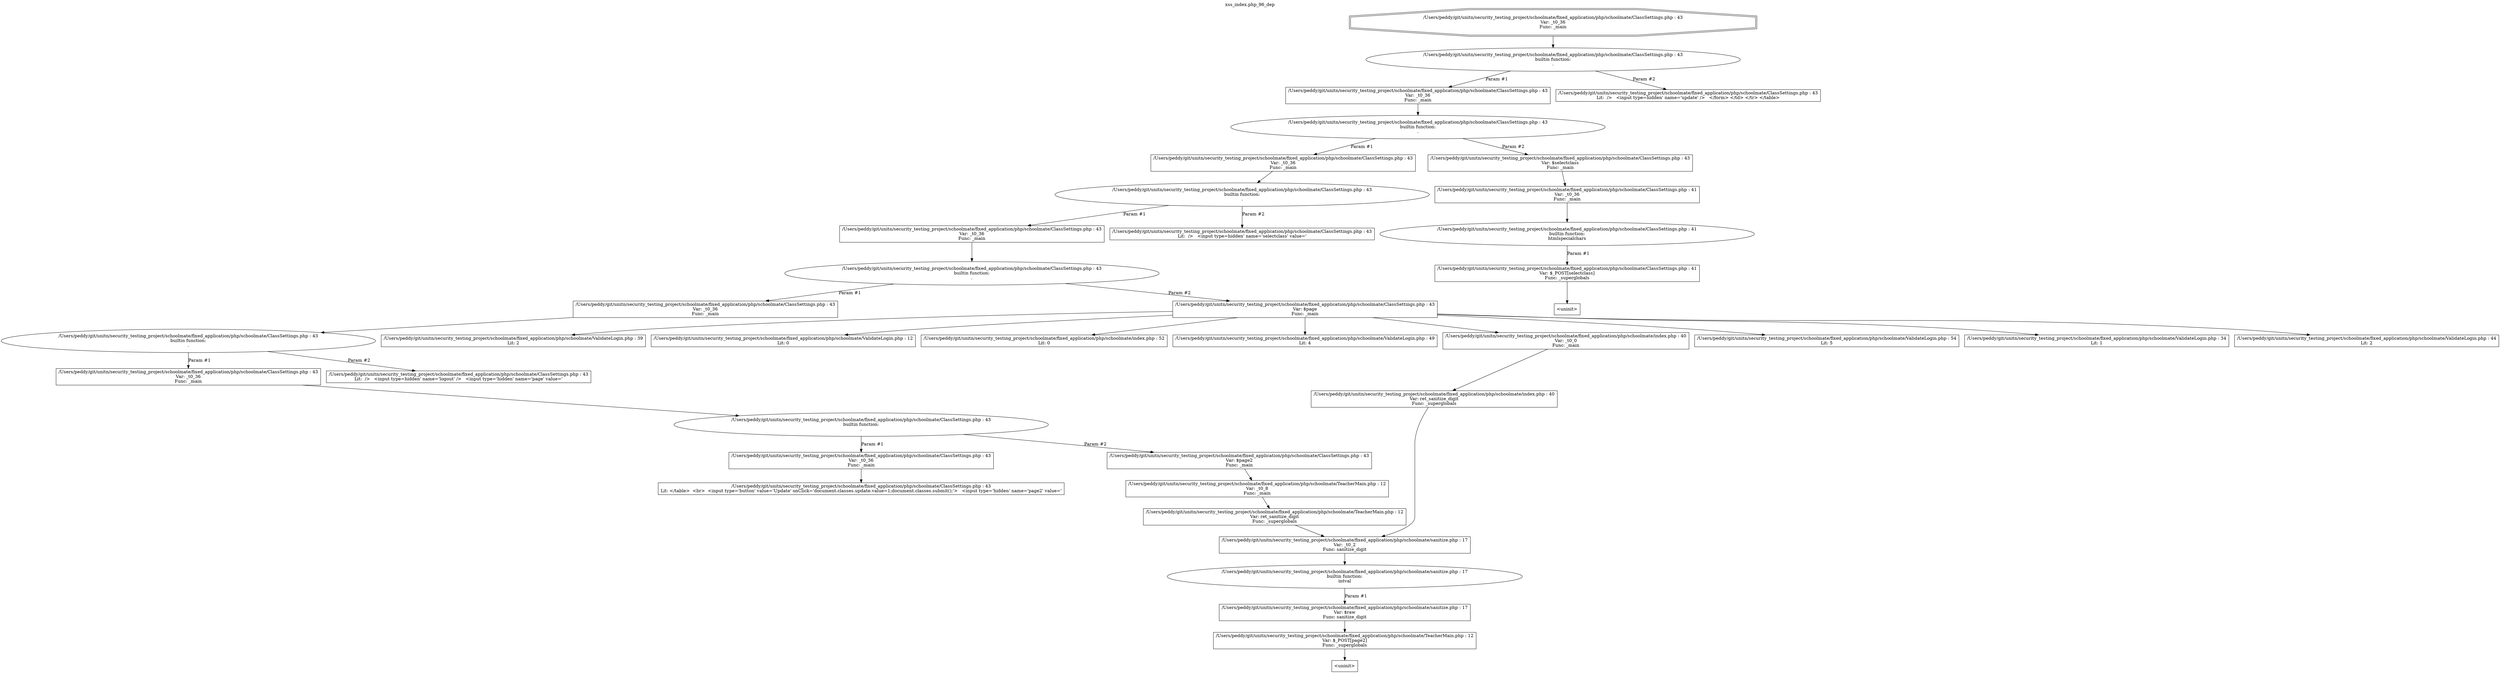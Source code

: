 digraph cfg {
  label="xss_index.php_96_dep";
  labelloc=t;
  n1 [shape=doubleoctagon, label="/Users/peddy/git/unitn/security_testing_project/schoolmate/fixed_application/php/schoolmate/ClassSettings.php : 43\nVar: _t0_36\nFunc: _main\n"];
  n2 [shape=ellipse, label="/Users/peddy/git/unitn/security_testing_project/schoolmate/fixed_application/php/schoolmate/ClassSettings.php : 43\nbuiltin function:\n.\n"];
  n3 [shape=box, label="/Users/peddy/git/unitn/security_testing_project/schoolmate/fixed_application/php/schoolmate/ClassSettings.php : 43\nVar: _t0_36\nFunc: _main\n"];
  n4 [shape=ellipse, label="/Users/peddy/git/unitn/security_testing_project/schoolmate/fixed_application/php/schoolmate/ClassSettings.php : 43\nbuiltin function:\n.\n"];
  n5 [shape=box, label="/Users/peddy/git/unitn/security_testing_project/schoolmate/fixed_application/php/schoolmate/ClassSettings.php : 43\nVar: _t0_36\nFunc: _main\n"];
  n6 [shape=ellipse, label="/Users/peddy/git/unitn/security_testing_project/schoolmate/fixed_application/php/schoolmate/ClassSettings.php : 43\nbuiltin function:\n.\n"];
  n7 [shape=box, label="/Users/peddy/git/unitn/security_testing_project/schoolmate/fixed_application/php/schoolmate/ClassSettings.php : 43\nVar: _t0_36\nFunc: _main\n"];
  n8 [shape=ellipse, label="/Users/peddy/git/unitn/security_testing_project/schoolmate/fixed_application/php/schoolmate/ClassSettings.php : 43\nbuiltin function:\n.\n"];
  n9 [shape=box, label="/Users/peddy/git/unitn/security_testing_project/schoolmate/fixed_application/php/schoolmate/ClassSettings.php : 43\nVar: _t0_36\nFunc: _main\n"];
  n10 [shape=ellipse, label="/Users/peddy/git/unitn/security_testing_project/schoolmate/fixed_application/php/schoolmate/ClassSettings.php : 43\nbuiltin function:\n.\n"];
  n11 [shape=box, label="/Users/peddy/git/unitn/security_testing_project/schoolmate/fixed_application/php/schoolmate/ClassSettings.php : 43\nVar: _t0_36\nFunc: _main\n"];
  n12 [shape=ellipse, label="/Users/peddy/git/unitn/security_testing_project/schoolmate/fixed_application/php/schoolmate/ClassSettings.php : 43\nbuiltin function:\n.\n"];
  n13 [shape=box, label="/Users/peddy/git/unitn/security_testing_project/schoolmate/fixed_application/php/schoolmate/ClassSettings.php : 43\nVar: _t0_36\nFunc: _main\n"];
  n14 [shape=box, label="/Users/peddy/git/unitn/security_testing_project/schoolmate/fixed_application/php/schoolmate/ClassSettings.php : 43\nLit: </table>  <br>  <input type='button' value='Update' onClick='document.classes.update.value=1;document.classes.submit();'>   <input type='hidden' name='page2' value='\n"];
  n15 [shape=box, label="/Users/peddy/git/unitn/security_testing_project/schoolmate/fixed_application/php/schoolmate/ClassSettings.php : 43\nVar: $page2\nFunc: _main\n"];
  n16 [shape=box, label="/Users/peddy/git/unitn/security_testing_project/schoolmate/fixed_application/php/schoolmate/TeacherMain.php : 12\nVar: _t0_8\nFunc: _main\n"];
  n17 [shape=box, label="/Users/peddy/git/unitn/security_testing_project/schoolmate/fixed_application/php/schoolmate/TeacherMain.php : 12\nVar: ret_sanitize_digit\nFunc: _superglobals\n"];
  n18 [shape=box, label="/Users/peddy/git/unitn/security_testing_project/schoolmate/fixed_application/php/schoolmate/sanitize.php : 17\nVar: _t0_2\nFunc: sanitize_digit\n"];
  n19 [shape=ellipse, label="/Users/peddy/git/unitn/security_testing_project/schoolmate/fixed_application/php/schoolmate/sanitize.php : 17\nbuiltin function:\nintval\n"];
  n20 [shape=box, label="/Users/peddy/git/unitn/security_testing_project/schoolmate/fixed_application/php/schoolmate/sanitize.php : 17\nVar: $raw\nFunc: sanitize_digit\n"];
  n21 [shape=box, label="/Users/peddy/git/unitn/security_testing_project/schoolmate/fixed_application/php/schoolmate/TeacherMain.php : 12\nVar: $_POST[page2]\nFunc: _superglobals\n"];
  n22 [shape=box, label="<uninit>"];
  n23 [shape=box, label="/Users/peddy/git/unitn/security_testing_project/schoolmate/fixed_application/php/schoolmate/ClassSettings.php : 43\nLit:  />   <input type=hidden' name='logout' />   <input type='hidden' name='page' value='\n"];
  n24 [shape=box, label="/Users/peddy/git/unitn/security_testing_project/schoolmate/fixed_application/php/schoolmate/ClassSettings.php : 43\nVar: $page\nFunc: _main\n"];
  n25 [shape=box, label="/Users/peddy/git/unitn/security_testing_project/schoolmate/fixed_application/php/schoolmate/ValidateLogin.php : 39\nLit: 2\n"];
  n26 [shape=box, label="/Users/peddy/git/unitn/security_testing_project/schoolmate/fixed_application/php/schoolmate/ValidateLogin.php : 12\nLit: 0\n"];
  n27 [shape=box, label="/Users/peddy/git/unitn/security_testing_project/schoolmate/fixed_application/php/schoolmate/index.php : 52\nLit: 0\n"];
  n28 [shape=box, label="/Users/peddy/git/unitn/security_testing_project/schoolmate/fixed_application/php/schoolmate/ValidateLogin.php : 49\nLit: 4\n"];
  n29 [shape=box, label="/Users/peddy/git/unitn/security_testing_project/schoolmate/fixed_application/php/schoolmate/index.php : 40\nVar: _t0_0\nFunc: _main\n"];
  n30 [shape=box, label="/Users/peddy/git/unitn/security_testing_project/schoolmate/fixed_application/php/schoolmate/index.php : 40\nVar: ret_sanitize_digit\nFunc: _superglobals\n"];
  n31 [shape=box, label="/Users/peddy/git/unitn/security_testing_project/schoolmate/fixed_application/php/schoolmate/ValidateLogin.php : 54\nLit: 5\n"];
  n32 [shape=box, label="/Users/peddy/git/unitn/security_testing_project/schoolmate/fixed_application/php/schoolmate/ValidateLogin.php : 34\nLit: 1\n"];
  n33 [shape=box, label="/Users/peddy/git/unitn/security_testing_project/schoolmate/fixed_application/php/schoolmate/ValidateLogin.php : 44\nLit: 2\n"];
  n34 [shape=box, label="/Users/peddy/git/unitn/security_testing_project/schoolmate/fixed_application/php/schoolmate/ClassSettings.php : 43\nLit:  />   <input type=hidden' name='selectclass' value='\n"];
  n35 [shape=box, label="/Users/peddy/git/unitn/security_testing_project/schoolmate/fixed_application/php/schoolmate/ClassSettings.php : 43\nVar: $selectclass\nFunc: _main\n"];
  n36 [shape=box, label="/Users/peddy/git/unitn/security_testing_project/schoolmate/fixed_application/php/schoolmate/ClassSettings.php : 41\nVar: _t0_36\nFunc: _main\n"];
  n37 [shape=ellipse, label="/Users/peddy/git/unitn/security_testing_project/schoolmate/fixed_application/php/schoolmate/ClassSettings.php : 41\nbuiltin function:\nhtmlspecialchars\n"];
  n38 [shape=box, label="/Users/peddy/git/unitn/security_testing_project/schoolmate/fixed_application/php/schoolmate/ClassSettings.php : 41\nVar: $_POST[selectclass]\nFunc: _superglobals\n"];
  n39 [shape=box, label="<uninit>"];
  n40 [shape=box, label="/Users/peddy/git/unitn/security_testing_project/schoolmate/fixed_application/php/schoolmate/ClassSettings.php : 43\nLit:  />   <input type=hidden' name='update' />   </form> </td> </tr> </table>\n"];
  n1 -> n2;
  n3 -> n4;
  n5 -> n6;
  n7 -> n8;
  n9 -> n10;
  n11 -> n12;
  n13 -> n14;
  n12 -> n13[label="Param #1"];
  n12 -> n15[label="Param #2"];
  n18 -> n19;
  n21 -> n22;
  n20 -> n21;
  n19 -> n20[label="Param #1"];
  n17 -> n18;
  n16 -> n17;
  n15 -> n16;
  n10 -> n11[label="Param #1"];
  n10 -> n23[label="Param #2"];
  n8 -> n9[label="Param #1"];
  n8 -> n24[label="Param #2"];
  n24 -> n25;
  n24 -> n26;
  n24 -> n27;
  n24 -> n28;
  n24 -> n29;
  n24 -> n31;
  n24 -> n32;
  n24 -> n33;
  n30 -> n18;
  n29 -> n30;
  n6 -> n7[label="Param #1"];
  n6 -> n34[label="Param #2"];
  n4 -> n5[label="Param #1"];
  n4 -> n35[label="Param #2"];
  n36 -> n37;
  n38 -> n39;
  n37 -> n38[label="Param #1"];
  n35 -> n36;
  n2 -> n3[label="Param #1"];
  n2 -> n40[label="Param #2"];
}
